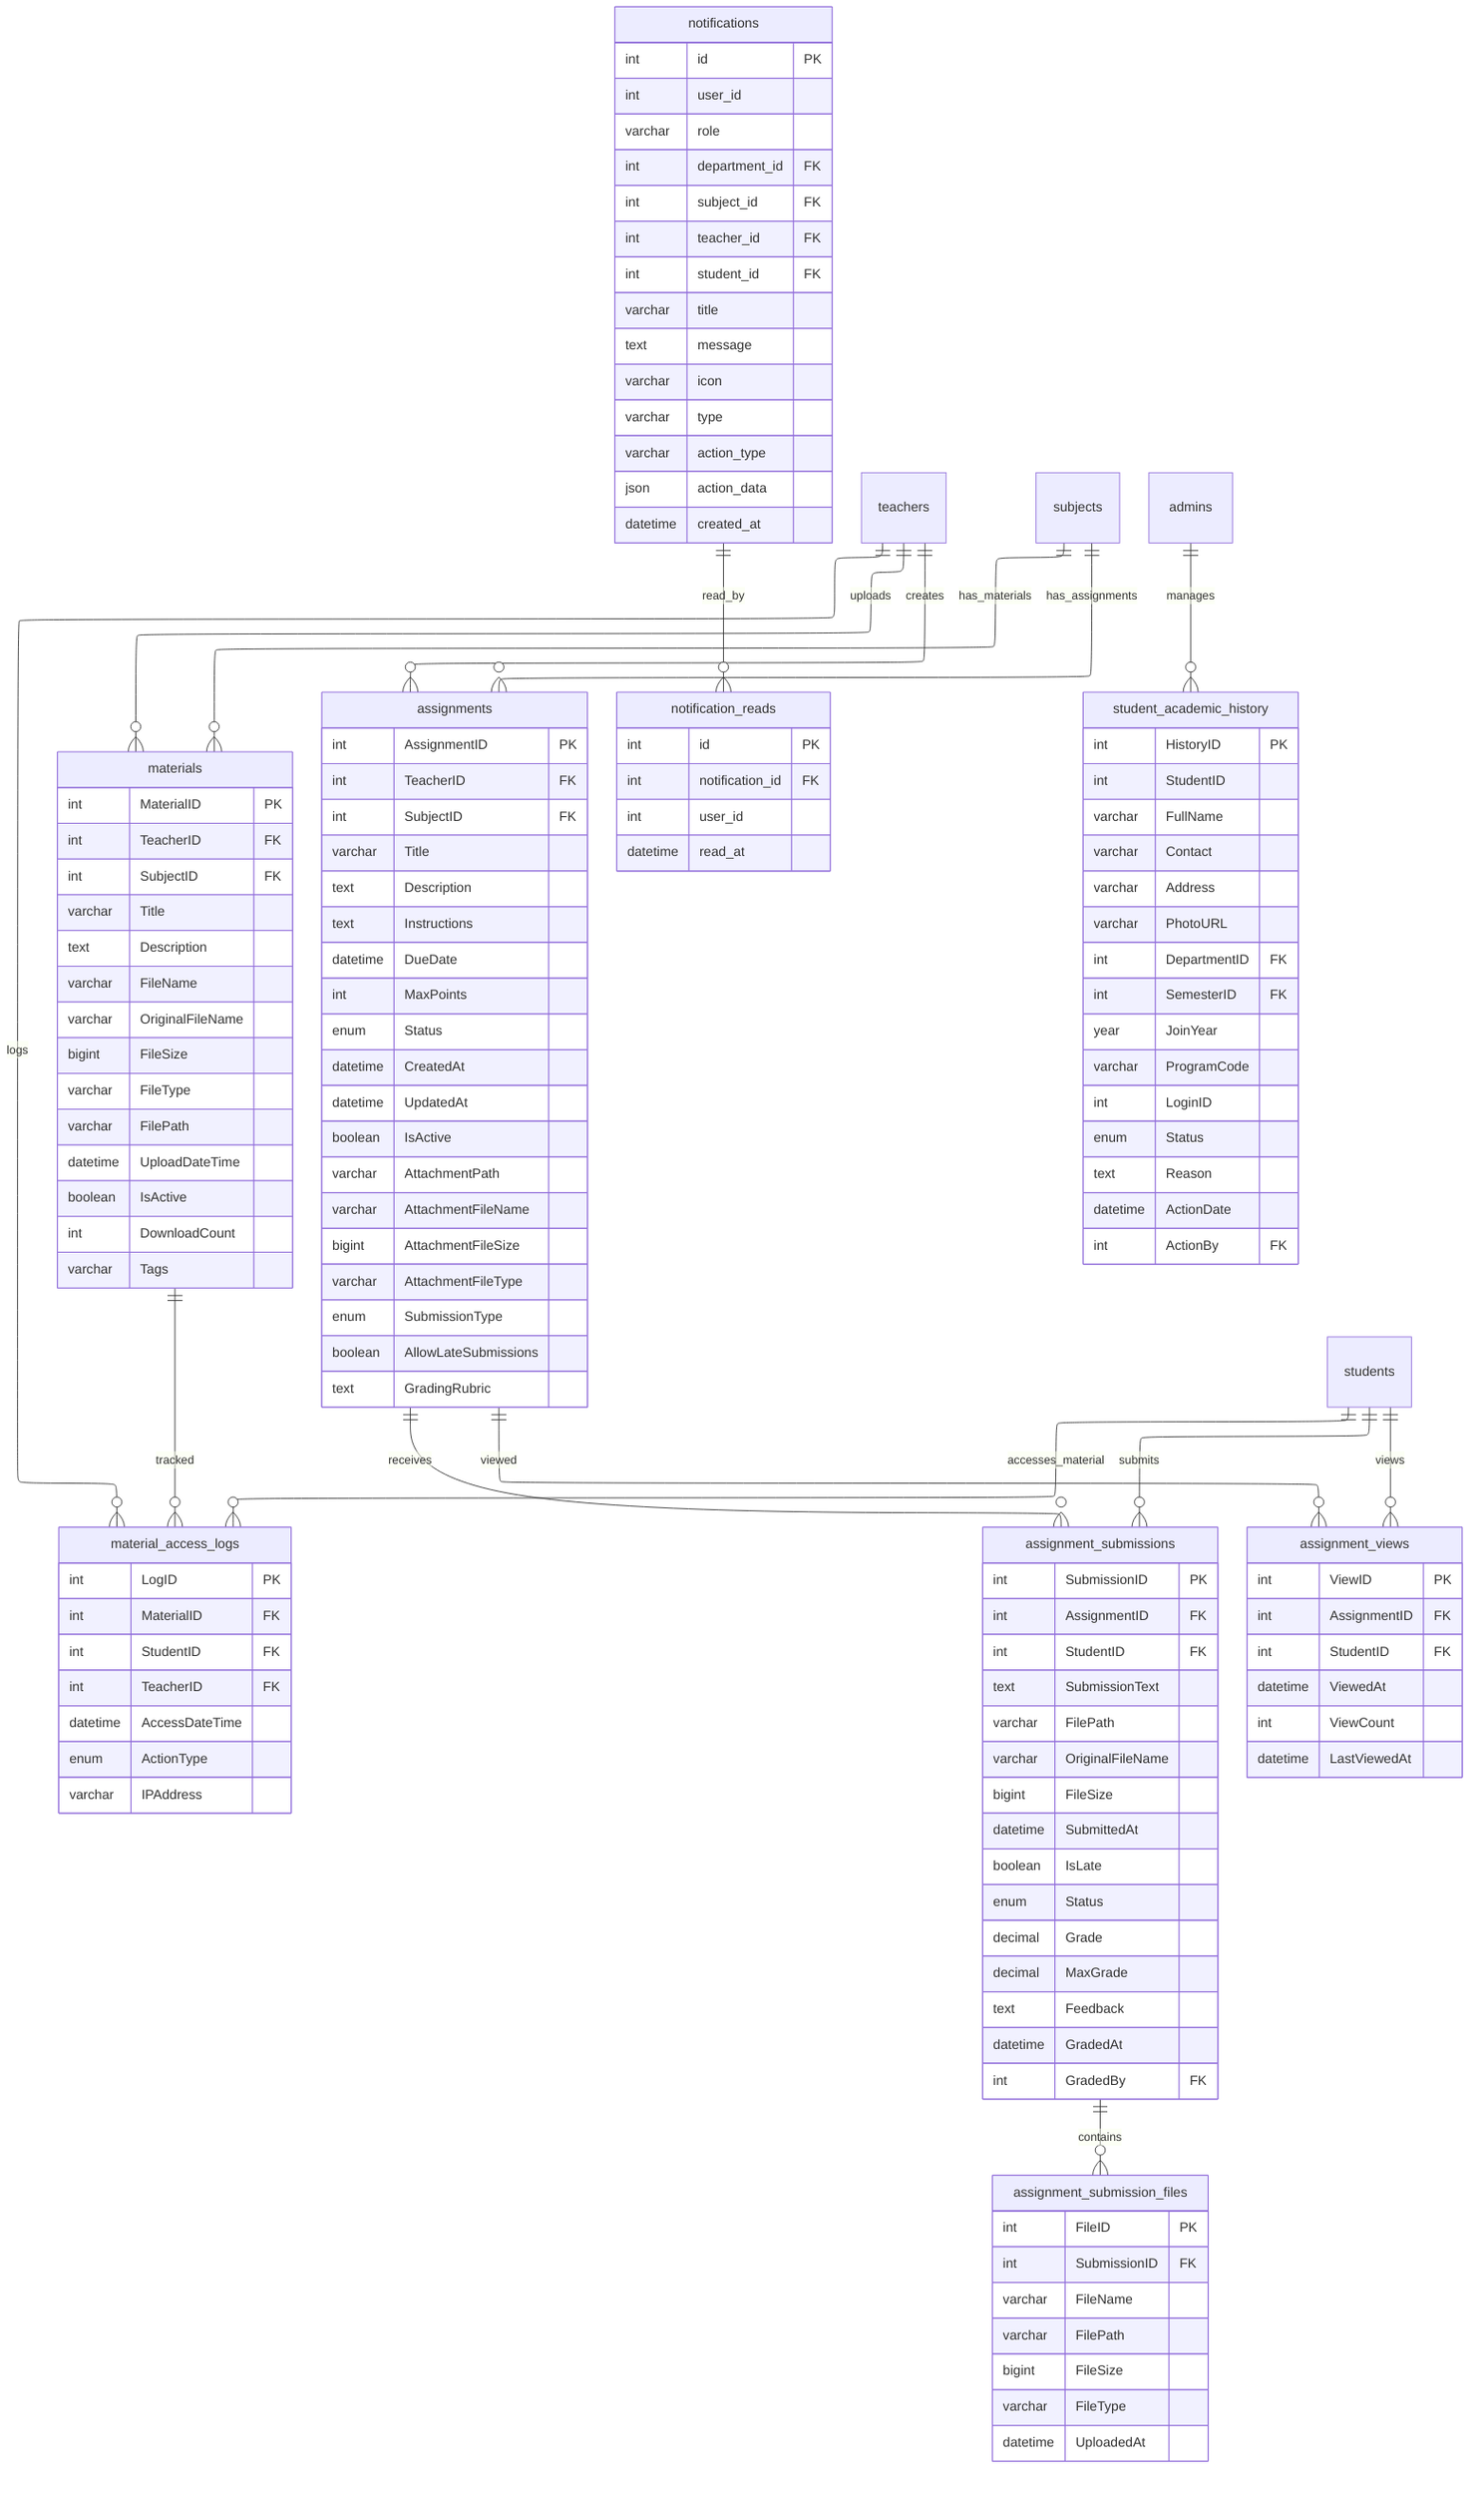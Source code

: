 ---
config:
  layout: elk
---
erDiagram
    materials {
        int MaterialID PK
        int TeacherID FK
        int SubjectID FK
        varchar Title
        text Description
        varchar FileName
        varchar OriginalFileName
        bigint FileSize
        varchar FileType
        varchar FilePath
        datetime UploadDateTime
        boolean IsActive
        int DownloadCount
        varchar Tags
    }
    material_access_logs {
        int LogID PK
        int MaterialID FK
        int StudentID FK
        int TeacherID FK
        datetime AccessDateTime
        enum ActionType
        varchar IPAddress
    }
    assignments {
        int AssignmentID PK
        int TeacherID FK
        int SubjectID FK
        varchar Title
        text Description
        text Instructions
        datetime DueDate
        int MaxPoints
        enum Status
        datetime CreatedAt
        datetime UpdatedAt
        boolean IsActive
        varchar AttachmentPath
        varchar AttachmentFileName
        bigint AttachmentFileSize
        varchar AttachmentFileType
        enum SubmissionType
        boolean AllowLateSubmissions
        text GradingRubric
    }
    assignment_submissions {
        int SubmissionID PK
        int AssignmentID FK
        int StudentID FK
        text SubmissionText
        varchar FilePath
        varchar OriginalFileName
        bigint FileSize
        datetime SubmittedAt
        boolean IsLate
        enum Status
        decimal Grade
        decimal MaxGrade
        text Feedback
        datetime GradedAt
        int GradedBy FK
    }
    assignment_views {
        int ViewID PK
        int AssignmentID FK
        int StudentID FK
        datetime ViewedAt
        int ViewCount
        datetime LastViewedAt
    }
    assignment_submission_files {
        int FileID PK
        int SubmissionID FK
        varchar FileName
        varchar FilePath
        bigint FileSize
        varchar FileType
        datetime UploadedAt
    }
    notifications {
        int id PK
        int user_id
        varchar role
        int department_id FK
        int subject_id FK
        int teacher_id FK
        int student_id FK
        varchar title
        text message
        varchar icon
        varchar type
        varchar action_type
        json action_data
        datetime created_at
    }
    notification_reads {
        int id PK
        int notification_id FK
        int user_id
        datetime read_at
    }
    student_academic_history {
        int HistoryID PK
        int StudentID
        varchar FullName
        varchar Contact
        varchar Address
        varchar PhotoURL
        int DepartmentID FK
        int SemesterID FK
        year JoinYear
        varchar ProgramCode
        int LoginID
        enum Status
        text Reason
        datetime ActionDate
        int ActionBy FK
    }
    teachers ||--o{ materials : "uploads"
    subjects ||--o{ materials : "has_materials"
    materials ||--o{ material_access_logs : "tracked"
    students ||--o{ material_access_logs : "accesses_material"
    teachers ||--o{ material_access_logs : "logs"
    teachers ||--o{ assignments : "creates"
    subjects ||--o{ assignments : "has_assignments"
    assignments ||--o{ assignment_submissions : "receives"
    students ||--o{ assignment_submissions : "submits"
    assignment_submissions ||--o{ assignment_submission_files : "contains"
    assignments ||--o{ assignment_views : "viewed"
    students ||--o{ assignment_views : "views"
    notifications ||--o{ notification_reads : "read_by"
    admins ||--o{ student_academic_history : "manages"